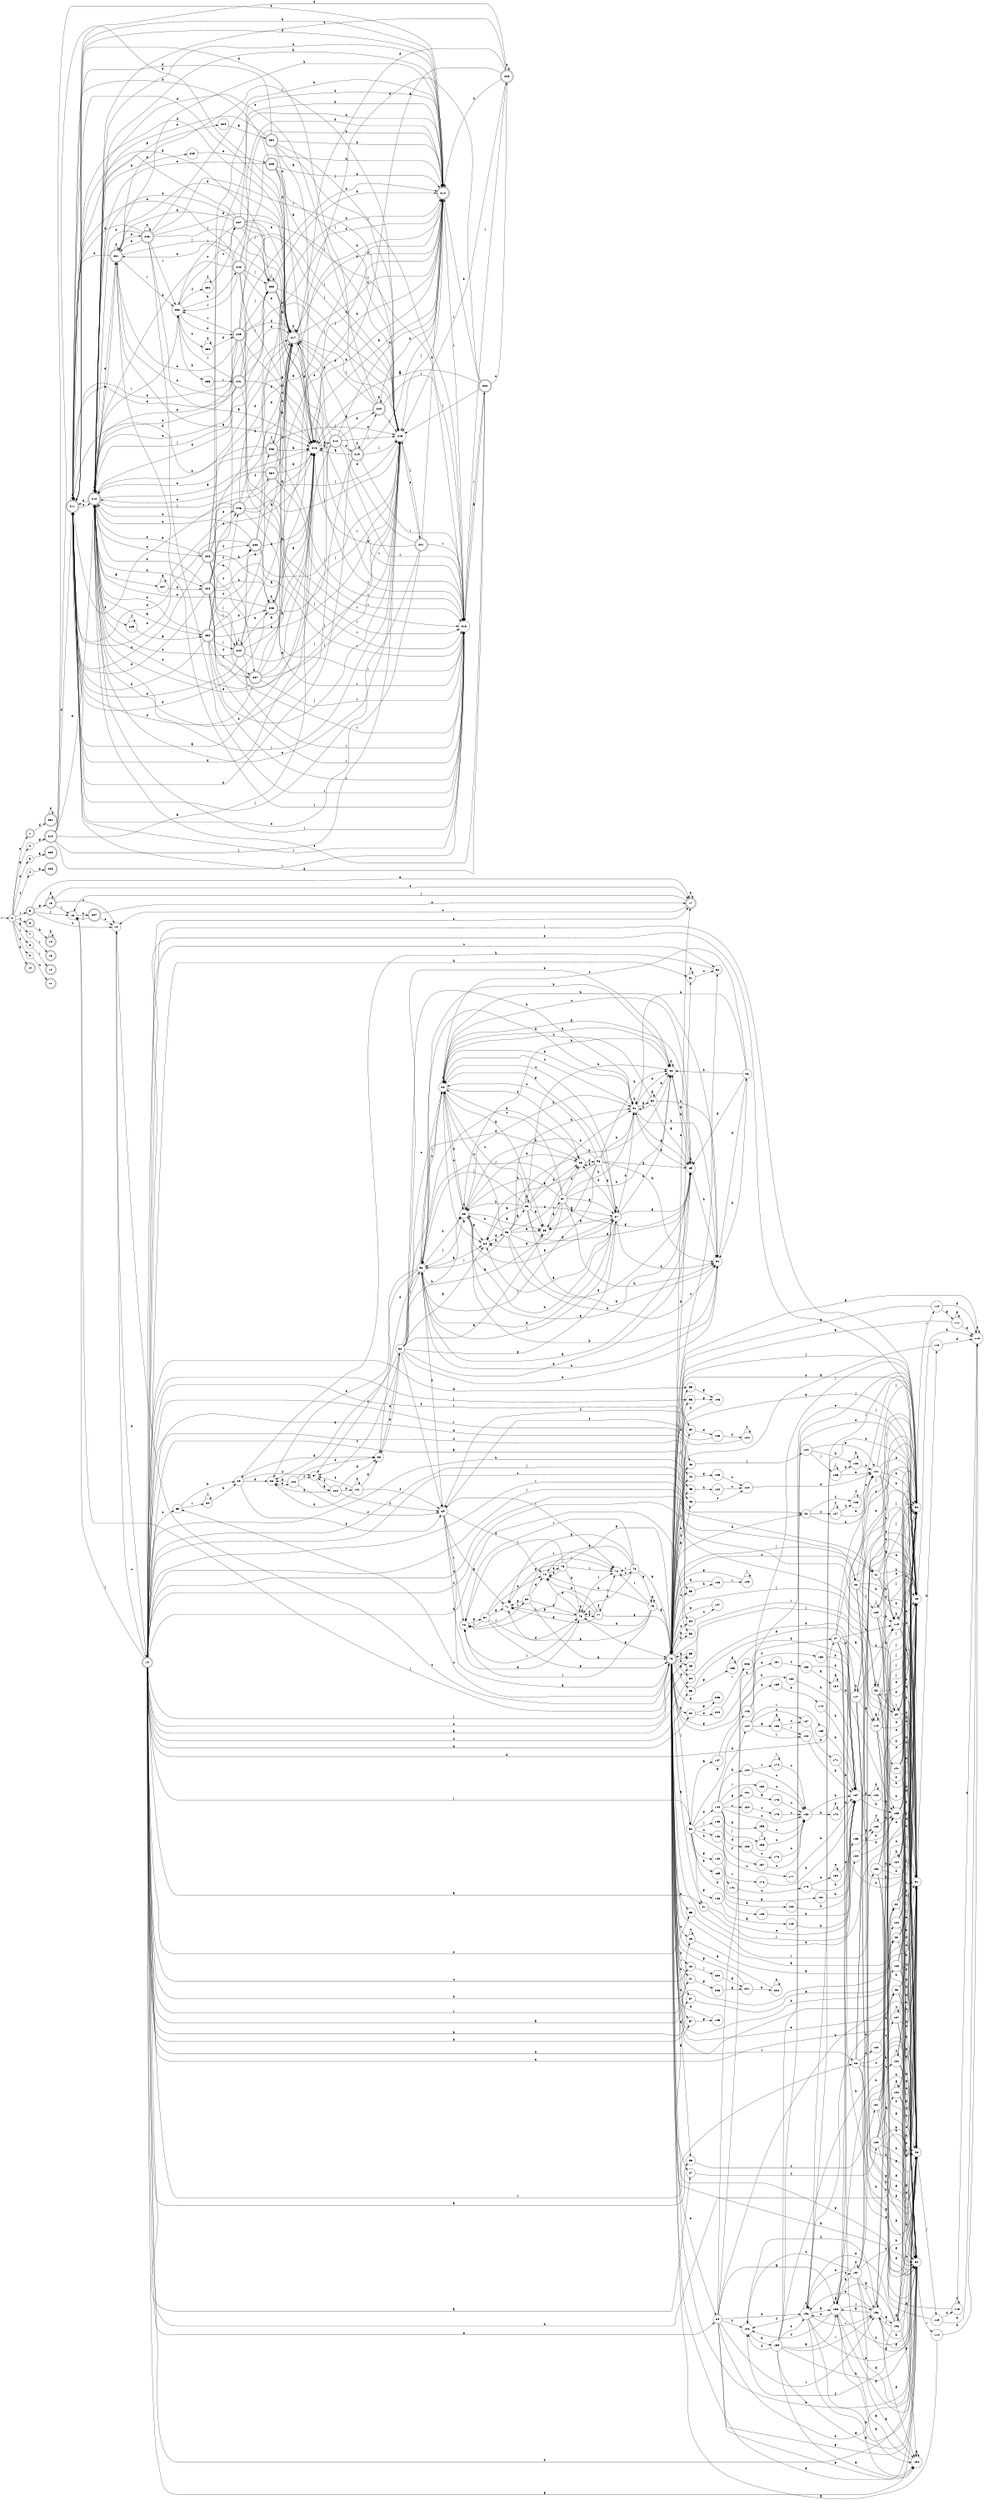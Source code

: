 digraph finite_state_machine {
rankdir=LR;
size="20,20";
node [shape = point]; "dummy0"
node [shape = circle]; "0";
"dummy0" -> "0";
node [shape = doublecircle]; "1";node [shape = circle]; "2";
node [shape = circle]; "3";
node [shape = circle]; "4";
node [shape = doublecircle]; "5";node [shape = doublecircle]; "6";node [shape = circle]; "7";
node [shape = circle]; "8";
node [shape = circle]; "9";
node [shape = doublecircle]; "10";node [shape = doublecircle]; "11";node [shape = doublecircle]; "12";node [shape = doublecircle]; "13";node [shape = doublecircle]; "14";node [shape = doublecircle]; "15";node [shape = circle]; "16";
node [shape = doublecircle]; "17";node [shape = circle]; "18";
node [shape = doublecircle]; "19";node [shape = circle]; "20";
node [shape = circle]; "21";
node [shape = circle]; "22";
node [shape = circle]; "23";
node [shape = circle]; "24";
node [shape = circle]; "25";
node [shape = circle]; "26";
node [shape = circle]; "27";
node [shape = circle]; "28";
node [shape = circle]; "29";
node [shape = circle]; "30";
node [shape = circle]; "31";
node [shape = circle]; "32";
node [shape = circle]; "33";
node [shape = circle]; "34";
node [shape = circle]; "35";
node [shape = circle]; "36";
node [shape = circle]; "37";
node [shape = circle]; "38";
node [shape = circle]; "39";
node [shape = circle]; "40";
node [shape = circle]; "41";
node [shape = circle]; "42";
node [shape = circle]; "43";
node [shape = circle]; "44";
node [shape = circle]; "45";
node [shape = circle]; "46";
node [shape = circle]; "47";
node [shape = circle]; "48";
node [shape = circle]; "49";
node [shape = circle]; "50";
node [shape = circle]; "51";
node [shape = circle]; "52";
node [shape = circle]; "53";
node [shape = circle]; "54";
node [shape = circle]; "55";
node [shape = circle]; "56";
node [shape = circle]; "57";
node [shape = circle]; "58";
node [shape = circle]; "59";
node [shape = circle]; "60";
node [shape = circle]; "61";
node [shape = circle]; "62";
node [shape = circle]; "63";
node [shape = circle]; "64";
node [shape = circle]; "65";
node [shape = circle]; "66";
node [shape = circle]; "67";
node [shape = circle]; "68";
node [shape = circle]; "69";
node [shape = circle]; "70";
node [shape = circle]; "71";
node [shape = circle]; "72";
node [shape = circle]; "73";
node [shape = circle]; "74";
node [shape = doublecircle]; "75";node [shape = circle]; "76";
node [shape = circle]; "77";
node [shape = circle]; "78";
node [shape = circle]; "79";
node [shape = circle]; "80";
node [shape = circle]; "81";
node [shape = circle]; "82";
node [shape = circle]; "83";
node [shape = circle]; "84";
node [shape = circle]; "85";
node [shape = circle]; "86";
node [shape = circle]; "87";
node [shape = circle]; "88";
node [shape = circle]; "89";
node [shape = circle]; "90";
node [shape = circle]; "91";
node [shape = circle]; "92";
node [shape = circle]; "93";
node [shape = circle]; "94";
node [shape = circle]; "95";
node [shape = circle]; "96";
node [shape = circle]; "97";
node [shape = circle]; "98";
node [shape = circle]; "99";
node [shape = circle]; "100";
node [shape = circle]; "101";
node [shape = circle]; "102";
node [shape = circle]; "103";
node [shape = circle]; "104";
node [shape = circle]; "105";
node [shape = circle]; "106";
node [shape = circle]; "107";
node [shape = circle]; "108";
node [shape = circle]; "109";
node [shape = circle]; "110";
node [shape = circle]; "111";
node [shape = circle]; "112";
node [shape = circle]; "113";
node [shape = circle]; "114";
node [shape = circle]; "115";
node [shape = circle]; "116";
node [shape = circle]; "117";
node [shape = circle]; "118";
node [shape = circle]; "119";
node [shape = circle]; "120";
node [shape = circle]; "121";
node [shape = circle]; "122";
node [shape = circle]; "123";
node [shape = circle]; "124";
node [shape = circle]; "125";
node [shape = circle]; "126";
node [shape = circle]; "127";
node [shape = circle]; "128";
node [shape = circle]; "129";
node [shape = circle]; "130";
node [shape = circle]; "131";
node [shape = circle]; "132";
node [shape = circle]; "133";
node [shape = circle]; "134";
node [shape = circle]; "135";
node [shape = circle]; "136";
node [shape = circle]; "137";
node [shape = circle]; "138";
node [shape = circle]; "139";
node [shape = circle]; "140";
node [shape = circle]; "141";
node [shape = circle]; "142";
node [shape = circle]; "143";
node [shape = circle]; "144";
node [shape = circle]; "145";
node [shape = circle]; "146";
node [shape = circle]; "147";
node [shape = circle]; "148";
node [shape = circle]; "149";
node [shape = circle]; "150";
node [shape = circle]; "151";
node [shape = circle]; "152";
node [shape = circle]; "153";
node [shape = circle]; "154";
node [shape = circle]; "155";
node [shape = circle]; "156";
node [shape = circle]; "157";
node [shape = circle]; "158";
node [shape = circle]; "159";
node [shape = circle]; "160";
node [shape = circle]; "161";
node [shape = circle]; "162";
node [shape = circle]; "163";
node [shape = circle]; "164";
node [shape = circle]; "165";
node [shape = circle]; "166";
node [shape = circle]; "167";
node [shape = circle]; "168";
node [shape = circle]; "169";
node [shape = circle]; "170";
node [shape = circle]; "171";
node [shape = circle]; "172";
node [shape = circle]; "173";
node [shape = circle]; "174";
node [shape = circle]; "175";
node [shape = circle]; "176";
node [shape = circle]; "177";
node [shape = circle]; "178";
node [shape = circle]; "179";
node [shape = circle]; "180";
node [shape = circle]; "181";
node [shape = circle]; "182";
node [shape = circle]; "183";
node [shape = circle]; "184";
node [shape = circle]; "185";
node [shape = circle]; "186";
node [shape = circle]; "187";
node [shape = circle]; "188";
node [shape = circle]; "189";
node [shape = circle]; "190";
node [shape = circle]; "191";
node [shape = circle]; "192";
node [shape = circle]; "193";
node [shape = circle]; "194";
node [shape = circle]; "195";
node [shape = circle]; "196";
node [shape = circle]; "197";
node [shape = circle]; "198";
node [shape = circle]; "199";
node [shape = circle]; "200";
node [shape = circle]; "201";
node [shape = circle]; "202";
node [shape = circle]; "203";
node [shape = circle]; "204";
node [shape = circle]; "205";
node [shape = circle]; "206";
node [shape = doublecircle]; "207";node [shape = doublecircle]; "208";node [shape = doublecircle]; "209";node [shape = doublecircle]; "210";node [shape = doublecircle]; "211";node [shape = doublecircle]; "212";node [shape = circle]; "213";
node [shape = doublecircle]; "214";node [shape = circle]; "215";
node [shape = circle]; "216";
node [shape = doublecircle]; "217";node [shape = doublecircle]; "218";node [shape = doublecircle]; "219";node [shape = doublecircle]; "220";node [shape = doublecircle]; "221";node [shape = doublecircle]; "222";node [shape = doublecircle]; "223";node [shape = circle]; "224";
node [shape = circle]; "225";
node [shape = doublecircle]; "226";node [shape = circle]; "227";
node [shape = doublecircle]; "228";node [shape = circle]; "229";
node [shape = doublecircle]; "230";node [shape = doublecircle]; "231";node [shape = circle]; "232";
node [shape = doublecircle]; "233";node [shape = doublecircle]; "234";node [shape = circle]; "235";
node [shape = circle]; "236";
node [shape = doublecircle]; "237";node [shape = circle]; "238";
node [shape = doublecircle]; "239";node [shape = doublecircle]; "240";node [shape = doublecircle]; "241";node [shape = doublecircle]; "242";node [shape = doublecircle]; "243";node [shape = doublecircle]; "244";node [shape = doublecircle]; "245";node [shape = doublecircle]; "246";node [shape = doublecircle]; "247";node [shape = doublecircle]; "248";node [shape = doublecircle]; "249";node [shape = doublecircle]; "250";node [shape = doublecircle]; "251";"0" -> "1" [label = "e"];
 "0" -> "2" [label = "g"];
 "0" -> "7" [label = "g"];
 "0" -> "10" [label = "d"];
 "0" -> "3" [label = "d"];
 "0" -> "4" [label = "f"];
 "0" -> "8" [label = "i"];
 "0" -> "5" [label = "i"];
 "0" -> "9" [label = "c"];
 "0" -> "6" [label = "c"];
 "9" -> "11" [label = "c"];
 "8" -> "12" [label = "i"];
 "7" -> "13" [label = "i"];
 "6" -> "14" [label = "h"];
 "14" -> "14" [label = "h"];
 "5" -> "15" [label = "g"];
 "5" -> "16" [label = "j"];
 "5" -> "17" [label = "e"];
 "5" -> "18" [label = "c"];
 "18" -> "19" [label = "d"];
 "19" -> "18" [label = "c"];
 "19" -> "53" [label = "c"];
 "19" -> "40" [label = "c"];
 "19" -> "29" [label = "c"];
 "19" -> "62" [label = "c"];
 "19" -> "63" [label = "c"];
 "19" -> "37" [label = "b"];
 "19" -> "42" [label = "b"];
 "19" -> "48" [label = "b"];
 "19" -> "51" [label = "b"];
 "19" -> "20" [label = "b"];
 "19" -> "22" [label = "b"];
 "19" -> "23" [label = "b"];
 "19" -> "25" [label = "b"];
 "19" -> "58" [label = "b"];
 "19" -> "57" [label = "b"];
 "19" -> "21" [label = "i"];
 "19" -> "39" [label = "i"];
 "19" -> "43" [label = "i"];
 "19" -> "60" [label = "i"];
 "19" -> "28" [label = "i"];
 "19" -> "49" [label = "e"];
 "19" -> "17" [label = "e"];
 "19" -> "35" [label = "e"];
 "19" -> "24" [label = "e"];
 "19" -> "26" [label = "e"];
 "19" -> "34" [label = "a"];
 "19" -> "36" [label = "a"];
 "19" -> "30" [label = "a"];
 "19" -> "27" [label = "a"];
 "19" -> "46" [label = "a"];
 "19" -> "31" [label = "a"];
 "19" -> "32" [label = "j"];
 "19" -> "16" [label = "j"];
 "19" -> "52" [label = "j"];
 "19" -> "38" [label = "j"];
 "19" -> "56" [label = "j"];
 "19" -> "41" [label = "j"];
 "19" -> "59" [label = "j"];
 "19" -> "33" [label = "f"];
 "19" -> "45" [label = "f"];
 "19" -> "54" [label = "f"];
 "19" -> "44" [label = "h"];
 "19" -> "61" [label = "h"];
 "19" -> "55" [label = "h"];
 "19" -> "47" [label = "d"];
 "19" -> "50" [label = "g"];
 "63" -> "64" [label = "i"];
 "63" -> "65" [label = "h"];
 "65" -> "66" [label = "d"];
 "65" -> "68" [label = "d"];
 "65" -> "67" [label = "f"];
 "65" -> "69" [label = "f"];
 "69" -> "72" [label = "i"];
 "69" -> "70" [label = "i"];
 "69" -> "75" [label = "g"];
 "69" -> "71" [label = "g"];
 "69" -> "73" [label = "d"];
 "69" -> "74" [label = "d"];
 "75" -> "37" [label = "b"];
 "75" -> "42" [label = "b"];
 "75" -> "48" [label = "b"];
 "75" -> "51" [label = "b"];
 "75" -> "20" [label = "b"];
 "75" -> "22" [label = "b"];
 "75" -> "23" [label = "b"];
 "75" -> "25" [label = "b"];
 "75" -> "58" [label = "b"];
 "75" -> "57" [label = "b"];
 "75" -> "21" [label = "i"];
 "75" -> "39" [label = "i"];
 "75" -> "43" [label = "i"];
 "75" -> "60" [label = "i"];
 "75" -> "28" [label = "i"];
 "75" -> "49" [label = "e"];
 "75" -> "17" [label = "e"];
 "75" -> "35" [label = "e"];
 "75" -> "24" [label = "e"];
 "75" -> "26" [label = "e"];
 "75" -> "34" [label = "a"];
 "75" -> "36" [label = "a"];
 "75" -> "30" [label = "a"];
 "75" -> "27" [label = "a"];
 "75" -> "46" [label = "a"];
 "75" -> "31" [label = "a"];
 "75" -> "18" [label = "c"];
 "75" -> "53" [label = "c"];
 "75" -> "40" [label = "c"];
 "75" -> "29" [label = "c"];
 "75" -> "62" [label = "c"];
 "75" -> "63" [label = "c"];
 "75" -> "32" [label = "j"];
 "75" -> "16" [label = "j"];
 "75" -> "52" [label = "j"];
 "75" -> "38" [label = "j"];
 "75" -> "56" [label = "j"];
 "75" -> "41" [label = "j"];
 "75" -> "59" [label = "j"];
 "75" -> "33" [label = "f"];
 "75" -> "45" [label = "f"];
 "75" -> "54" [label = "f"];
 "75" -> "44" [label = "h"];
 "75" -> "61" [label = "h"];
 "75" -> "55" [label = "h"];
 "75" -> "47" [label = "d"];
 "75" -> "50" [label = "g"];
 "74" -> "76" [label = "d"];
 "76" -> "73" [label = "d"];
 "76" -> "74" [label = "d"];
 "76" -> "72" [label = "i"];
 "76" -> "70" [label = "i"];
 "76" -> "75" [label = "g"];
 "76" -> "71" [label = "g"];
 "73" -> "73" [label = "d"];
 "73" -> "74" [label = "d"];
 "73" -> "77" [label = "f"];
 "73" -> "72" [label = "i"];
 "73" -> "70" [label = "i"];
 "73" -> "75" [label = "g"];
 "73" -> "71" [label = "g"];
 "77" -> "77" [label = "f"];
 "77" -> "73" [label = "d"];
 "77" -> "74" [label = "d"];
 "77" -> "72" [label = "i"];
 "77" -> "70" [label = "i"];
 "77" -> "75" [label = "g"];
 "77" -> "71" [label = "g"];
 "72" -> "78" [label = "f"];
 "78" -> "72" [label = "i"];
 "78" -> "70" [label = "i"];
 "78" -> "75" [label = "g"];
 "78" -> "71" [label = "g"];
 "78" -> "79" [label = "g"];
 "78" -> "73" [label = "d"];
 "78" -> "74" [label = "d"];
 "79" -> "75" [label = "g"];
 "79" -> "71" [label = "g"];
 "79" -> "79" [label = "g"];
 "79" -> "72" [label = "i"];
 "79" -> "70" [label = "i"];
 "79" -> "73" [label = "d"];
 "79" -> "74" [label = "d"];
 "71" -> "80" [label = "i"];
 "80" -> "75" [label = "g"];
 "80" -> "71" [label = "g"];
 "80" -> "72" [label = "i"];
 "80" -> "70" [label = "i"];
 "80" -> "73" [label = "d"];
 "80" -> "74" [label = "d"];
 "70" -> "81" [label = "a"];
 "81" -> "72" [label = "i"];
 "81" -> "70" [label = "i"];
 "81" -> "75" [label = "g"];
 "81" -> "71" [label = "g"];
 "81" -> "73" [label = "d"];
 "81" -> "74" [label = "d"];
 "68" -> "82" [label = "e"];
 "82" -> "66" [label = "d"];
 "82" -> "68" [label = "d"];
 "82" -> "86" [label = "d"];
 "82" -> "91" [label = "h"];
 "82" -> "90" [label = "h"];
 "82" -> "83" [label = "h"];
 "82" -> "84" [label = "a"];
 "82" -> "85" [label = "a"];
 "82" -> "89" [label = "g"];
 "82" -> "87" [label = "g"];
 "82" -> "88" [label = "b"];
 "82" -> "92" [label = "c"];
 "82" -> "93" [label = "j"];
 "82" -> "67" [label = "f"];
 "82" -> "69" [label = "f"];
 "93" -> "93" [label = "j"];
 "93" -> "91" [label = "h"];
 "93" -> "90" [label = "h"];
 "93" -> "83" [label = "h"];
 "93" -> "84" [label = "a"];
 "93" -> "85" [label = "a"];
 "93" -> "66" [label = "d"];
 "93" -> "68" [label = "d"];
 "93" -> "86" [label = "d"];
 "93" -> "89" [label = "g"];
 "93" -> "87" [label = "g"];
 "93" -> "88" [label = "b"];
 "93" -> "92" [label = "c"];
 "93" -> "67" [label = "f"];
 "93" -> "69" [label = "f"];
 "92" -> "92" [label = "c"];
 "92" -> "88" [label = "b"];
 "92" -> "89" [label = "g"];
 "92" -> "87" [label = "g"];
 "92" -> "83" [label = "h"];
 "92" -> "90" [label = "h"];
 "92" -> "91" [label = "h"];
 "92" -> "84" [label = "a"];
 "92" -> "85" [label = "a"];
 "92" -> "86" [label = "d"];
 "92" -> "93" [label = "j"];
 "91" -> "90" [label = "h"];
 "91" -> "91" [label = "h"];
 "91" -> "89" [label = "g"];
 "91" -> "94" [label = "g"];
 "91" -> "88" [label = "b"];
 "91" -> "92" [label = "c"];
 "94" -> "89" [label = "g"];
 "94" -> "94" [label = "g"];
 "94" -> "90" [label = "h"];
 "94" -> "91" [label = "h"];
 "94" -> "88" [label = "b"];
 "94" -> "92" [label = "c"];
 "90" -> "95" [label = "d"];
 "95" -> "90" [label = "h"];
 "95" -> "91" [label = "h"];
 "95" -> "88" [label = "b"];
 "95" -> "89" [label = "g"];
 "95" -> "92" [label = "c"];
 "89" -> "89" [label = "g"];
 "89" -> "88" [label = "b"];
 "89" -> "90" [label = "h"];
 "89" -> "91" [label = "h"];
 "89" -> "92" [label = "c"];
 "88" -> "88" [label = "b"];
 "88" -> "89" [label = "g"];
 "87" -> "89" [label = "g"];
 "87" -> "87" [label = "g"];
 "87" -> "91" [label = "h"];
 "87" -> "90" [label = "h"];
 "87" -> "83" [label = "h"];
 "87" -> "84" [label = "a"];
 "87" -> "85" [label = "a"];
 "87" -> "86" [label = "d"];
 "87" -> "88" [label = "b"];
 "87" -> "92" [label = "c"];
 "87" -> "93" [label = "j"];
 "86" -> "96" [label = "d"];
 "96" -> "86" [label = "d"];
 "96" -> "91" [label = "h"];
 "96" -> "90" [label = "h"];
 "96" -> "83" [label = "h"];
 "96" -> "84" [label = "a"];
 "96" -> "85" [label = "a"];
 "96" -> "89" [label = "g"];
 "96" -> "87" [label = "g"];
 "96" -> "88" [label = "b"];
 "96" -> "92" [label = "c"];
 "96" -> "93" [label = "j"];
 "85" -> "97" [label = "i"];
 "97" -> "84" [label = "a"];
 "97" -> "85" [label = "a"];
 "97" -> "91" [label = "h"];
 "97" -> "90" [label = "h"];
 "97" -> "83" [label = "h"];
 "97" -> "86" [label = "d"];
 "97" -> "89" [label = "g"];
 "97" -> "87" [label = "g"];
 "97" -> "88" [label = "b"];
 "97" -> "92" [label = "c"];
 "97" -> "93" [label = "j"];
 "84" -> "98" [label = "d"];
 "98" -> "99" [label = "a"];
 "98" -> "84" [label = "a"];
 "98" -> "85" [label = "a"];
 "98" -> "91" [label = "h"];
 "98" -> "90" [label = "h"];
 "98" -> "83" [label = "h"];
 "98" -> "86" [label = "d"];
 "98" -> "89" [label = "g"];
 "98" -> "87" [label = "g"];
 "98" -> "88" [label = "b"];
 "98" -> "92" [label = "c"];
 "98" -> "93" [label = "j"];
 "99" -> "99" [label = "a"];
 "99" -> "84" [label = "a"];
 "99" -> "85" [label = "a"];
 "99" -> "91" [label = "h"];
 "99" -> "90" [label = "h"];
 "99" -> "83" [label = "h"];
 "99" -> "86" [label = "d"];
 "99" -> "89" [label = "g"];
 "99" -> "87" [label = "g"];
 "99" -> "88" [label = "b"];
 "99" -> "92" [label = "c"];
 "99" -> "93" [label = "j"];
 "83" -> "91" [label = "h"];
 "83" -> "90" [label = "h"];
 "83" -> "83" [label = "h"];
 "83" -> "84" [label = "a"];
 "83" -> "85" [label = "a"];
 "83" -> "86" [label = "d"];
 "83" -> "89" [label = "g"];
 "83" -> "87" [label = "g"];
 "83" -> "88" [label = "b"];
 "83" -> "92" [label = "c"];
 "83" -> "93" [label = "j"];
 "67" -> "100" [label = "a"];
 "100" -> "67" [label = "f"];
 "100" -> "69" [label = "f"];
 "100" -> "101" [label = "b"];
 "100" -> "66" [label = "d"];
 "100" -> "68" [label = "d"];
 "101" -> "101" [label = "b"];
 "101" -> "67" [label = "f"];
 "101" -> "69" [label = "f"];
 "101" -> "66" [label = "d"];
 "101" -> "68" [label = "d"];
 "66" -> "102" [label = "e"];
 "102" -> "66" [label = "d"];
 "102" -> "68" [label = "d"];
 "102" -> "67" [label = "f"];
 "102" -> "69" [label = "f"];
 "64" -> "64" [label = "i"];
 "64" -> "65" [label = "h"];
 "62" -> "65" [label = "h"];
 "61" -> "61" [label = "h"];
 "61" -> "62" [label = "c"];
 "60" -> "103" [label = "d"];
 "103" -> "104" [label = "f"];
 "103" -> "69" [label = "f"];
 "104" -> "104" [label = "f"];
 "104" -> "69" [label = "f"];
 "59" -> "75" [label = "g"];
 "58" -> "75" [label = "g"];
 "57" -> "105" [label = "g"];
 "105" -> "75" [label = "g"];
 "56" -> "106" [label = "g"];
 "106" -> "75" [label = "g"];
 "55" -> "106" [label = "g"];
 "54" -> "107" [label = "c"];
 "107" -> "75" [label = "g"];
 "53" -> "108" [label = "h"];
 "108" -> "109" [label = "i"];
 "108" -> "75" [label = "g"];
 "109" -> "109" [label = "i"];
 "109" -> "75" [label = "g"];
 "52" -> "110" [label = "i"];
 "110" -> "75" [label = "g"];
 "110" -> "111" [label = "g"];
 "110" -> "112" [label = "d"];
 "112" -> "112" [label = "d"];
 "112" -> "75" [label = "g"];
 "111" -> "75" [label = "g"];
 "111" -> "111" [label = "g"];
 "111" -> "112" [label = "d"];
 "51" -> "113" [label = "h"];
 "113" -> "112" [label = "d"];
 "113" -> "75" [label = "g"];
 "50" -> "114" [label = "i"];
 "114" -> "112" [label = "d"];
 "114" -> "75" [label = "g"];
 "49" -> "112" [label = "d"];
 "49" -> "75" [label = "g"];
 "48" -> "115" [label = "j"];
 "115" -> "116" [label = "f"];
 "115" -> "112" [label = "d"];
 "115" -> "75" [label = "g"];
 "116" -> "116" [label = "f"];
 "116" -> "112" [label = "d"];
 "116" -> "75" [label = "g"];
 "47" -> "48" [label = "b"];
 "47" -> "51" [label = "b"];
 "47" -> "117" [label = "b"];
 "47" -> "119" [label = "b"];
 "47" -> "118" [label = "a"];
 "47" -> "49" [label = "e"];
 "47" -> "50" [label = "g"];
 "47" -> "52" [label = "j"];
 "119" -> "48" [label = "b"];
 "119" -> "51" [label = "b"];
 "119" -> "119" [label = "b"];
 "119" -> "49" [label = "e"];
 "119" -> "50" [label = "g"];
 "119" -> "52" [label = "j"];
 "118" -> "118" [label = "a"];
 "118" -> "48" [label = "b"];
 "118" -> "51" [label = "b"];
 "118" -> "119" [label = "b"];
 "118" -> "49" [label = "e"];
 "118" -> "50" [label = "g"];
 "118" -> "52" [label = "j"];
 "117" -> "48" [label = "b"];
 "117" -> "51" [label = "b"];
 "117" -> "117" [label = "b"];
 "117" -> "119" [label = "b"];
 "117" -> "118" [label = "a"];
 "117" -> "49" [label = "e"];
 "117" -> "50" [label = "g"];
 "117" -> "52" [label = "j"];
 "46" -> "120" [label = "c"];
 "120" -> "121" [label = "e"];
 "121" -> "48" [label = "b"];
 "121" -> "51" [label = "b"];
 "121" -> "119" [label = "b"];
 "121" -> "49" [label = "e"];
 "121" -> "50" [label = "g"];
 "121" -> "52" [label = "j"];
 "45" -> "122" [label = "h"];
 "122" -> "120" [label = "c"];
 "44" -> "123" [label = "g"];
 "123" -> "120" [label = "c"];
 "43" -> "124" [label = "j"];
 "124" -> "125" [label = "j"];
 "124" -> "126" [label = "h"];
 "124" -> "121" [label = "e"];
 "126" -> "126" [label = "h"];
 "126" -> "121" [label = "e"];
 "125" -> "125" [label = "j"];
 "125" -> "126" [label = "h"];
 "125" -> "121" [label = "e"];
 "42" -> "128" [label = "f"];
 "42" -> "127" [label = "f"];
 "42" -> "121" [label = "e"];
 "128" -> "128" [label = "f"];
 "128" -> "121" [label = "e"];
 "127" -> "128" [label = "f"];
 "127" -> "127" [label = "f"];
 "127" -> "121" [label = "e"];
 "41" -> "48" [label = "b"];
 "41" -> "51" [label = "b"];
 "41" -> "119" [label = "b"];
 "41" -> "49" [label = "e"];
 "41" -> "50" [label = "g"];
 "41" -> "52" [label = "j"];
 "40" -> "129" [label = "j"];
 "40" -> "52" [label = "j"];
 "40" -> "48" [label = "b"];
 "40" -> "51" [label = "b"];
 "40" -> "119" [label = "b"];
 "40" -> "49" [label = "e"];
 "40" -> "50" [label = "g"];
 "129" -> "129" [label = "j"];
 "129" -> "52" [label = "j"];
 "129" -> "48" [label = "b"];
 "129" -> "51" [label = "b"];
 "129" -> "119" [label = "b"];
 "129" -> "49" [label = "e"];
 "129" -> "50" [label = "g"];
 "39" -> "39" [label = "i"];
 "39" -> "52" [label = "j"];
 "39" -> "38" [label = "j"];
 "39" -> "48" [label = "b"];
 "39" -> "51" [label = "b"];
 "39" -> "49" [label = "e"];
 "39" -> "50" [label = "g"];
 "38" -> "52" [label = "j"];
 "38" -> "38" [label = "j"];
 "38" -> "39" [label = "i"];
 "38" -> "48" [label = "b"];
 "38" -> "51" [label = "b"];
 "38" -> "49" [label = "e"];
 "38" -> "50" [label = "g"];
 "37" -> "130" [label = "g"];
 "130" -> "48" [label = "b"];
 "130" -> "51" [label = "b"];
 "130" -> "49" [label = "e"];
 "130" -> "50" [label = "g"];
 "130" -> "52" [label = "j"];
 "36" -> "131" [label = "f"];
 "131" -> "132" [label = "c"];
 "131" -> "48" [label = "b"];
 "131" -> "51" [label = "b"];
 "131" -> "49" [label = "e"];
 "131" -> "50" [label = "g"];
 "131" -> "52" [label = "j"];
 "132" -> "132" [label = "c"];
 "132" -> "48" [label = "b"];
 "132" -> "51" [label = "b"];
 "132" -> "49" [label = "e"];
 "132" -> "50" [label = "g"];
 "132" -> "52" [label = "j"];
 "35" -> "133" [label = "i"];
 "133" -> "134" [label = "h"];
 "133" -> "48" [label = "b"];
 "133" -> "51" [label = "b"];
 "133" -> "49" [label = "e"];
 "133" -> "50" [label = "g"];
 "133" -> "52" [label = "j"];
 "134" -> "134" [label = "h"];
 "134" -> "48" [label = "b"];
 "134" -> "51" [label = "b"];
 "134" -> "49" [label = "e"];
 "134" -> "50" [label = "g"];
 "134" -> "52" [label = "j"];
 "34" -> "135" [label = "h"];
 "135" -> "48" [label = "b"];
 "135" -> "51" [label = "b"];
 "135" -> "49" [label = "e"];
 "135" -> "50" [label = "g"];
 "135" -> "52" [label = "j"];
 "33" -> "136" [label = "g"];
 "33" -> "137" [label = "b"];
 "137" -> "138" [label = "d"];
 "137" -> "135" [label = "h"];
 "138" -> "138" [label = "d"];
 "138" -> "135" [label = "h"];
 "136" -> "136" [label = "g"];
 "136" -> "137" [label = "b"];
 "32" -> "139" [label = "b"];
 "32" -> "148" [label = "g"];
 "32" -> "140" [label = "g"];
 "32" -> "145" [label = "h"];
 "32" -> "141" [label = "h"];
 "32" -> "142" [label = "c"];
 "32" -> "143" [label = "j"];
 "32" -> "144" [label = "d"];
 "32" -> "146" [label = "a"];
 "32" -> "147" [label = "a"];
 "148" -> "149" [label = "g"];
 "149" -> "137" [label = "b"];
 "147" -> "150" [label = "f"];
 "150" -> "137" [label = "b"];
 "146" -> "151" [label = "e"];
 "146" -> "152" [label = "h"];
 "152" -> "137" [label = "b"];
 "151" -> "153" [label = "f"];
 "153" -> "154" [label = "a"];
 "153" -> "137" [label = "b"];
 "154" -> "154" [label = "a"];
 "154" -> "137" [label = "b"];
 "145" -> "137" [label = "b"];
 "144" -> "155" [label = "b"];
 "144" -> "156" [label = "j"];
 "144" -> "157" [label = "f"];
 "144" -> "158" [label = "d"];
 "144" -> "163" [label = "c"];
 "144" -> "159" [label = "c"];
 "144" -> "160" [label = "h"];
 "144" -> "164" [label = "h"];
 "144" -> "161" [label = "g"];
 "144" -> "162" [label = "i"];
 "164" -> "168" [label = "i"];
 "164" -> "165" [label = "i"];
 "164" -> "166" [label = "a"];
 "164" -> "167" [label = "c"];
 "164" -> "169" [label = "e"];
 "169" -> "170" [label = "b"];
 "170" -> "137" [label = "b"];
 "168" -> "137" [label = "b"];
 "167" -> "171" [label = "h"];
 "171" -> "137" [label = "b"];
 "166" -> "166" [label = "a"];
 "166" -> "167" [label = "c"];
 "166" -> "168" [label = "i"];
 "165" -> "137" [label = "b"];
 "163" -> "137" [label = "b"];
 "163" -> "172" [label = "b"];
 "172" -> "137" [label = "b"];
 "172" -> "172" [label = "b"];
 "162" -> "163" [label = "c"];
 "161" -> "173" [label = "a"];
 "173" -> "163" [label = "c"];
 "160" -> "174" [label = "i"];
 "160" -> "163" [label = "c"];
 "174" -> "174" [label = "i"];
 "174" -> "163" [label = "c"];
 "159" -> "175" [label = "c"];
 "175" -> "163" [label = "c"];
 "158" -> "176" [label = "c"];
 "176" -> "163" [label = "c"];
 "157" -> "163" [label = "c"];
 "156" -> "156" [label = "j"];
 "156" -> "163" [label = "c"];
 "155" -> "163" [label = "c"];
 "143" -> "177" [label = "c"];
 "177" -> "137" [label = "b"];
 "142" -> "178" [label = "i"];
 "178" -> "137" [label = "b"];
 "141" -> "179" [label = "e"];
 "179" -> "180" [label = "e"];
 "179" -> "137" [label = "b"];
 "180" -> "180" [label = "e"];
 "180" -> "137" [label = "b"];
 "140" -> "181" [label = "g"];
 "181" -> "137" [label = "b"];
 "139" -> "182" [label = "d"];
 "182" -> "137" [label = "b"];
 "31" -> "183" [label = "e"];
 "31" -> "184" [label = "i"];
 "184" -> "185" [label = "f"];
 "184" -> "135" [label = "h"];
 "185" -> "185" [label = "f"];
 "185" -> "135" [label = "h"];
 "183" -> "185" [label = "f"];
 "183" -> "135" [label = "h"];
 "30" -> "48" [label = "b"];
 "30" -> "51" [label = "b"];
 "30" -> "49" [label = "e"];
 "30" -> "50" [label = "g"];
 "30" -> "52" [label = "j"];
 "29" -> "29" [label = "c"];
 "29" -> "30" [label = "a"];
 "28" -> "49" [label = "e"];
 "28" -> "186" [label = "e"];
 "28" -> "187" [label = "c"];
 "28" -> "48" [label = "b"];
 "28" -> "51" [label = "b"];
 "28" -> "50" [label = "g"];
 "28" -> "52" [label = "j"];
 "187" -> "187" [label = "c"];
 "187" -> "48" [label = "b"];
 "187" -> "51" [label = "b"];
 "187" -> "49" [label = "e"];
 "187" -> "50" [label = "g"];
 "187" -> "52" [label = "j"];
 "186" -> "188" [label = "d"];
 "188" -> "48" [label = "b"];
 "188" -> "51" [label = "b"];
 "188" -> "49" [label = "e"];
 "188" -> "50" [label = "g"];
 "188" -> "52" [label = "j"];
 "27" -> "189" [label = "f"];
 "189" -> "190" [label = "a"];
 "189" -> "48" [label = "b"];
 "189" -> "51" [label = "b"];
 "189" -> "49" [label = "e"];
 "189" -> "50" [label = "g"];
 "189" -> "52" [label = "j"];
 "190" -> "190" [label = "a"];
 "190" -> "48" [label = "b"];
 "190" -> "51" [label = "b"];
 "190" -> "49" [label = "e"];
 "190" -> "50" [label = "g"];
 "190" -> "52" [label = "j"];
 "26" -> "48" [label = "b"];
 "26" -> "51" [label = "b"];
 "26" -> "49" [label = "e"];
 "26" -> "50" [label = "g"];
 "26" -> "52" [label = "j"];
 "25" -> "191" [label = "j"];
 "191" -> "48" [label = "b"];
 "191" -> "51" [label = "b"];
 "191" -> "49" [label = "e"];
 "191" -> "50" [label = "g"];
 "191" -> "52" [label = "j"];
 "24" -> "192" [label = "f"];
 "24" -> "193" [label = "i"];
 "24" -> "194" [label = "g"];
 "24" -> "50" [label = "g"];
 "24" -> "195" [label = "a"];
 "24" -> "49" [label = "e"];
 "24" -> "196" [label = "e"];
 "24" -> "48" [label = "b"];
 "24" -> "51" [label = "b"];
 "24" -> "52" [label = "j"];
 "196" -> "49" [label = "e"];
 "196" -> "196" [label = "e"];
 "196" -> "192" [label = "f"];
 "196" -> "193" [label = "i"];
 "196" -> "194" [label = "g"];
 "196" -> "50" [label = "g"];
 "196" -> "195" [label = "a"];
 "196" -> "48" [label = "b"];
 "196" -> "51" [label = "b"];
 "196" -> "52" [label = "j"];
 "195" -> "195" [label = "a"];
 "195" -> "194" [label = "g"];
 "195" -> "50" [label = "g"];
 "195" -> "49" [label = "e"];
 "195" -> "196" [label = "e"];
 "195" -> "197" [label = "e"];
 "195" -> "192" [label = "f"];
 "195" -> "193" [label = "i"];
 "195" -> "48" [label = "b"];
 "195" -> "51" [label = "b"];
 "195" -> "52" [label = "j"];
 "197" -> "49" [label = "e"];
 "197" -> "196" [label = "e"];
 "197" -> "197" [label = "e"];
 "197" -> "194" [label = "g"];
 "197" -> "50" [label = "g"];
 "197" -> "195" [label = "a"];
 "197" -> "192" [label = "f"];
 "197" -> "193" [label = "i"];
 "197" -> "48" [label = "b"];
 "197" -> "51" [label = "b"];
 "197" -> "52" [label = "j"];
 "194" -> "194" [label = "g"];
 "194" -> "195" [label = "a"];
 "193" -> "193" [label = "i"];
 "193" -> "195" [label = "a"];
 "193" -> "198" [label = "a"];
 "193" -> "192" [label = "f"];
 "193" -> "194" [label = "g"];
 "193" -> "50" [label = "g"];
 "193" -> "49" [label = "e"];
 "193" -> "196" [label = "e"];
 "193" -> "48" [label = "b"];
 "193" -> "51" [label = "b"];
 "193" -> "52" [label = "j"];
 "198" -> "195" [label = "a"];
 "198" -> "198" [label = "a"];
 "198" -> "193" [label = "i"];
 "198" -> "192" [label = "f"];
 "198" -> "194" [label = "g"];
 "198" -> "50" [label = "g"];
 "198" -> "49" [label = "e"];
 "198" -> "196" [label = "e"];
 "198" -> "48" [label = "b"];
 "198" -> "51" [label = "b"];
 "198" -> "52" [label = "j"];
 "192" -> "199" [label = "d"];
 "199" -> "192" [label = "f"];
 "199" -> "193" [label = "i"];
 "199" -> "194" [label = "g"];
 "199" -> "50" [label = "g"];
 "199" -> "195" [label = "a"];
 "199" -> "49" [label = "e"];
 "199" -> "196" [label = "e"];
 "199" -> "48" [label = "b"];
 "199" -> "51" [label = "b"];
 "199" -> "52" [label = "j"];
 "23" -> "48" [label = "b"];
 "23" -> "51" [label = "b"];
 "23" -> "49" [label = "e"];
 "23" -> "50" [label = "g"];
 "23" -> "52" [label = "j"];
 "22" -> "200" [label = "j"];
 "200" -> "201" [label = "g"];
 "201" -> "202" [label = "b"];
 "201" -> "75" [label = "g"];
 "202" -> "202" [label = "b"];
 "202" -> "75" [label = "g"];
 "21" -> "203" [label = "g"];
 "203" -> "201" [label = "g"];
 "20" -> "204" [label = "e"];
 "20" -> "205" [label = "g"];
 "205" -> "75" [label = "g"];
 "204" -> "206" [label = "i"];
 "206" -> "75" [label = "g"];
 "17" -> "17" [label = "e"];
 "17" -> "16" [label = "j"];
 "17" -> "18" [label = "c"];
 "16" -> "207" [label = "b"];
 "207" -> "16" [label = "j"];
 "207" -> "17" [label = "e"];
 "207" -> "18" [label = "c"];
 "15" -> "15" [label = "g"];
 "15" -> "16" [label = "j"];
 "15" -> "17" [label = "e"];
 "15" -> "18" [label = "c"];
 "4" -> "208" [label = "b"];
 "3" -> "209" [label = "a"];
 "2" -> "210" [label = "g"];
 "210" -> "217" [label = "d"];
 "210" -> "211" [label = "d"];
 "210" -> "212" [label = "e"];
 "210" -> "213" [label = "i"];
 "210" -> "214" [label = "b"];
 "210" -> "215" [label = "j"];
 "210" -> "216" [label = "a"];
 "217" -> "217" [label = "d"];
 "217" -> "211" [label = "d"];
 "217" -> "212" [label = "e"];
 "217" -> "213" [label = "i"];
 "217" -> "214" [label = "b"];
 "217" -> "215" [label = "j"];
 "217" -> "216" [label = "a"];
 "216" -> "218" [label = "g"];
 "218" -> "216" [label = "a"];
 "218" -> "212" [label = "e"];
 "218" -> "219" [label = "e"];
 "218" -> "220" [label = "e"];
 "218" -> "217" [label = "d"];
 "218" -> "211" [label = "d"];
 "218" -> "213" [label = "i"];
 "218" -> "214" [label = "b"];
 "218" -> "215" [label = "j"];
 "220" -> "212" [label = "e"];
 "220" -> "220" [label = "e"];
 "220" -> "216" [label = "a"];
 "220" -> "217" [label = "d"];
 "220" -> "211" [label = "d"];
 "220" -> "213" [label = "i"];
 "220" -> "214" [label = "b"];
 "220" -> "215" [label = "j"];
 "219" -> "212" [label = "e"];
 "219" -> "219" [label = "e"];
 "219" -> "220" [label = "e"];
 "219" -> "216" [label = "a"];
 "219" -> "217" [label = "d"];
 "219" -> "211" [label = "d"];
 "219" -> "213" [label = "i"];
 "219" -> "214" [label = "b"];
 "219" -> "215" [label = "j"];
 "215" -> "221" [label = "e"];
 "221" -> "215" [label = "j"];
 "221" -> "217" [label = "d"];
 "221" -> "211" [label = "d"];
 "221" -> "212" [label = "e"];
 "221" -> "213" [label = "i"];
 "221" -> "214" [label = "b"];
 "221" -> "216" [label = "a"];
 "214" -> "214" [label = "b"];
 "214" -> "217" [label = "d"];
 "214" -> "211" [label = "d"];
 "214" -> "212" [label = "e"];
 "214" -> "213" [label = "i"];
 "214" -> "215" [label = "j"];
 "214" -> "216" [label = "a"];
 "213" -> "222" [label = "a"];
 "222" -> "213" [label = "i"];
 "222" -> "212" [label = "e"];
 "222" -> "223" [label = "e"];
 "222" -> "217" [label = "d"];
 "222" -> "211" [label = "d"];
 "222" -> "214" [label = "b"];
 "222" -> "215" [label = "j"];
 "222" -> "216" [label = "a"];
 "223" -> "212" [label = "e"];
 "223" -> "223" [label = "e"];
 "223" -> "213" [label = "i"];
 "223" -> "217" [label = "d"];
 "223" -> "211" [label = "d"];
 "223" -> "214" [label = "b"];
 "223" -> "215" [label = "j"];
 "223" -> "216" [label = "a"];
 "212" -> "212" [label = "e"];
 "212" -> "231" [label = "e"];
 "212" -> "224" [label = "g"];
 "212" -> "225" [label = "b"];
 "212" -> "228" [label = "b"];
 "212" -> "214" [label = "b"];
 "212" -> "217" [label = "d"];
 "212" -> "226" [label = "d"];
 "212" -> "211" [label = "d"];
 "212" -> "216" [label = "a"];
 "212" -> "227" [label = "a"];
 "212" -> "230" [label = "a"];
 "212" -> "229" [label = "f"];
 "212" -> "232" [label = "i"];
 "212" -> "213" [label = "i"];
 "212" -> "233" [label = "j"];
 "212" -> "234" [label = "j"];
 "212" -> "215" [label = "j"];
 "234" -> "212" [label = "e"];
 "234" -> "217" [label = "d"];
 "234" -> "211" [label = "d"];
 "234" -> "213" [label = "i"];
 "234" -> "214" [label = "b"];
 "234" -> "215" [label = "j"];
 "234" -> "216" [label = "a"];
 "233" -> "233" [label = "j"];
 "233" -> "215" [label = "j"];
 "233" -> "212" [label = "e"];
 "233" -> "217" [label = "d"];
 "233" -> "211" [label = "d"];
 "233" -> "213" [label = "i"];
 "233" -> "214" [label = "b"];
 "233" -> "216" [label = "a"];
 "232" -> "235" [label = "b"];
 "232" -> "236" [label = "f"];
 "232" -> "237" [label = "c"];
 "232" -> "238" [label = "e"];
 "232" -> "239" [label = "d"];
 "232" -> "240" [label = "h"];
 "240" -> "232" [label = "i"];
 "240" -> "213" [label = "i"];
 "240" -> "212" [label = "e"];
 "240" -> "231" [label = "e"];
 "240" -> "233" [label = "j"];
 "240" -> "215" [label = "j"];
 "240" -> "217" [label = "d"];
 "240" -> "211" [label = "d"];
 "240" -> "214" [label = "b"];
 "240" -> "216" [label = "a"];
 "239" -> "232" [label = "i"];
 "239" -> "213" [label = "i"];
 "239" -> "212" [label = "e"];
 "239" -> "231" [label = "e"];
 "239" -> "233" [label = "j"];
 "239" -> "215" [label = "j"];
 "239" -> "217" [label = "d"];
 "239" -> "211" [label = "d"];
 "239" -> "214" [label = "b"];
 "239" -> "216" [label = "a"];
 "238" -> "238" [label = "e"];
 "238" -> "239" [label = "d"];
 "237" -> "232" [label = "i"];
 "237" -> "213" [label = "i"];
 "237" -> "212" [label = "e"];
 "237" -> "231" [label = "e"];
 "237" -> "233" [label = "j"];
 "237" -> "215" [label = "j"];
 "237" -> "217" [label = "d"];
 "237" -> "211" [label = "d"];
 "237" -> "214" [label = "b"];
 "237" -> "216" [label = "a"];
 "236" -> "236" [label = "f"];
 "236" -> "237" [label = "c"];
 "235" -> "241" [label = "i"];
 "241" -> "232" [label = "i"];
 "241" -> "213" [label = "i"];
 "241" -> "212" [label = "e"];
 "241" -> "231" [label = "e"];
 "241" -> "233" [label = "j"];
 "241" -> "215" [label = "j"];
 "241" -> "217" [label = "d"];
 "241" -> "211" [label = "d"];
 "241" -> "214" [label = "b"];
 "241" -> "216" [label = "a"];
 "231" -> "242" [label = "e"];
 "231" -> "212" [label = "e"];
 "231" -> "231" [label = "e"];
 "231" -> "232" [label = "i"];
 "231" -> "213" [label = "i"];
 "231" -> "233" [label = "j"];
 "231" -> "215" [label = "j"];
 "231" -> "217" [label = "d"];
 "231" -> "211" [label = "d"];
 "231" -> "214" [label = "b"];
 "231" -> "216" [label = "a"];
 "242" -> "242" [label = "e"];
 "242" -> "212" [label = "e"];
 "242" -> "231" [label = "e"];
 "242" -> "232" [label = "i"];
 "242" -> "213" [label = "i"];
 "242" -> "233" [label = "j"];
 "242" -> "215" [label = "j"];
 "242" -> "217" [label = "d"];
 "242" -> "211" [label = "d"];
 "242" -> "214" [label = "b"];
 "242" -> "216" [label = "a"];
 "230" -> "243" [label = "f"];
 "230" -> "247" [label = "f"];
 "230" -> "244" [label = "j"];
 "230" -> "215" [label = "j"];
 "230" -> "245" [label = "b"];
 "230" -> "214" [label = "b"];
 "230" -> "212" [label = "e"];
 "230" -> "246" [label = "e"];
 "230" -> "217" [label = "d"];
 "230" -> "211" [label = "d"];
 "230" -> "213" [label = "i"];
 "230" -> "216" [label = "a"];
 "247" -> "212" [label = "e"];
 "247" -> "217" [label = "d"];
 "247" -> "211" [label = "d"];
 "247" -> "213" [label = "i"];
 "247" -> "214" [label = "b"];
 "247" -> "215" [label = "j"];
 "247" -> "216" [label = "a"];
 "246" -> "248" [label = "f"];
 "246" -> "212" [label = "e"];
 "246" -> "217" [label = "d"];
 "246" -> "211" [label = "d"];
 "246" -> "213" [label = "i"];
 "246" -> "214" [label = "b"];
 "246" -> "215" [label = "j"];
 "246" -> "216" [label = "a"];
 "248" -> "248" [label = "f"];
 "248" -> "212" [label = "e"];
 "248" -> "217" [label = "d"];
 "248" -> "211" [label = "d"];
 "248" -> "213" [label = "i"];
 "248" -> "214" [label = "b"];
 "248" -> "215" [label = "j"];
 "248" -> "216" [label = "a"];
 "245" -> "245" [label = "b"];
 "245" -> "214" [label = "b"];
 "245" -> "212" [label = "e"];
 "245" -> "217" [label = "d"];
 "245" -> "211" [label = "d"];
 "245" -> "213" [label = "i"];
 "245" -> "215" [label = "j"];
 "245" -> "216" [label = "a"];
 "244" -> "244" [label = "j"];
 "244" -> "215" [label = "j"];
 "244" -> "245" [label = "b"];
 "244" -> "214" [label = "b"];
 "244" -> "212" [label = "e"];
 "244" -> "217" [label = "d"];
 "244" -> "211" [label = "d"];
 "244" -> "213" [label = "i"];
 "244" -> "216" [label = "a"];
 "243" -> "212" [label = "e"];
 "243" -> "217" [label = "d"];
 "243" -> "211" [label = "d"];
 "243" -> "213" [label = "i"];
 "243" -> "214" [label = "b"];
 "243" -> "215" [label = "j"];
 "243" -> "216" [label = "a"];
 "229" -> "229" [label = "f"];
 "229" -> "230" [label = "a"];
 "228" -> "243" [label = "f"];
 "228" -> "247" [label = "f"];
 "228" -> "244" [label = "j"];
 "228" -> "215" [label = "j"];
 "228" -> "245" [label = "b"];
 "228" -> "214" [label = "b"];
 "228" -> "212" [label = "e"];
 "228" -> "246" [label = "e"];
 "228" -> "217" [label = "d"];
 "228" -> "211" [label = "d"];
 "228" -> "213" [label = "i"];
 "228" -> "216" [label = "a"];
 "227" -> "227" [label = "a"];
 "227" -> "228" [label = "b"];
 "226" -> "243" [label = "f"];
 "226" -> "247" [label = "f"];
 "226" -> "244" [label = "j"];
 "226" -> "215" [label = "j"];
 "226" -> "245" [label = "b"];
 "226" -> "214" [label = "b"];
 "226" -> "212" [label = "e"];
 "226" -> "246" [label = "e"];
 "226" -> "217" [label = "d"];
 "226" -> "211" [label = "d"];
 "226" -> "213" [label = "i"];
 "226" -> "216" [label = "a"];
 "225" -> "249" [label = "e"];
 "249" -> "212" [label = "e"];
 "249" -> "217" [label = "d"];
 "249" -> "211" [label = "d"];
 "249" -> "213" [label = "i"];
 "249" -> "214" [label = "b"];
 "249" -> "215" [label = "j"];
 "249" -> "216" [label = "a"];
 "224" -> "250" [label = "a"];
 "250" -> "212" [label = "e"];
 "250" -> "217" [label = "d"];
 "250" -> "211" [label = "d"];
 "250" -> "213" [label = "i"];
 "250" -> "214" [label = "b"];
 "250" -> "215" [label = "j"];
 "250" -> "216" [label = "a"];
 "211" -> "217" [label = "d"];
 "211" -> "211" [label = "d"];
 "211" -> "212" [label = "e"];
 "211" -> "213" [label = "i"];
 "211" -> "214" [label = "b"];
 "211" -> "215" [label = "j"];
 "211" -> "216" [label = "a"];
 "1" -> "251" [label = "d"];
 "251" -> "251" [label = "d"];
 }
